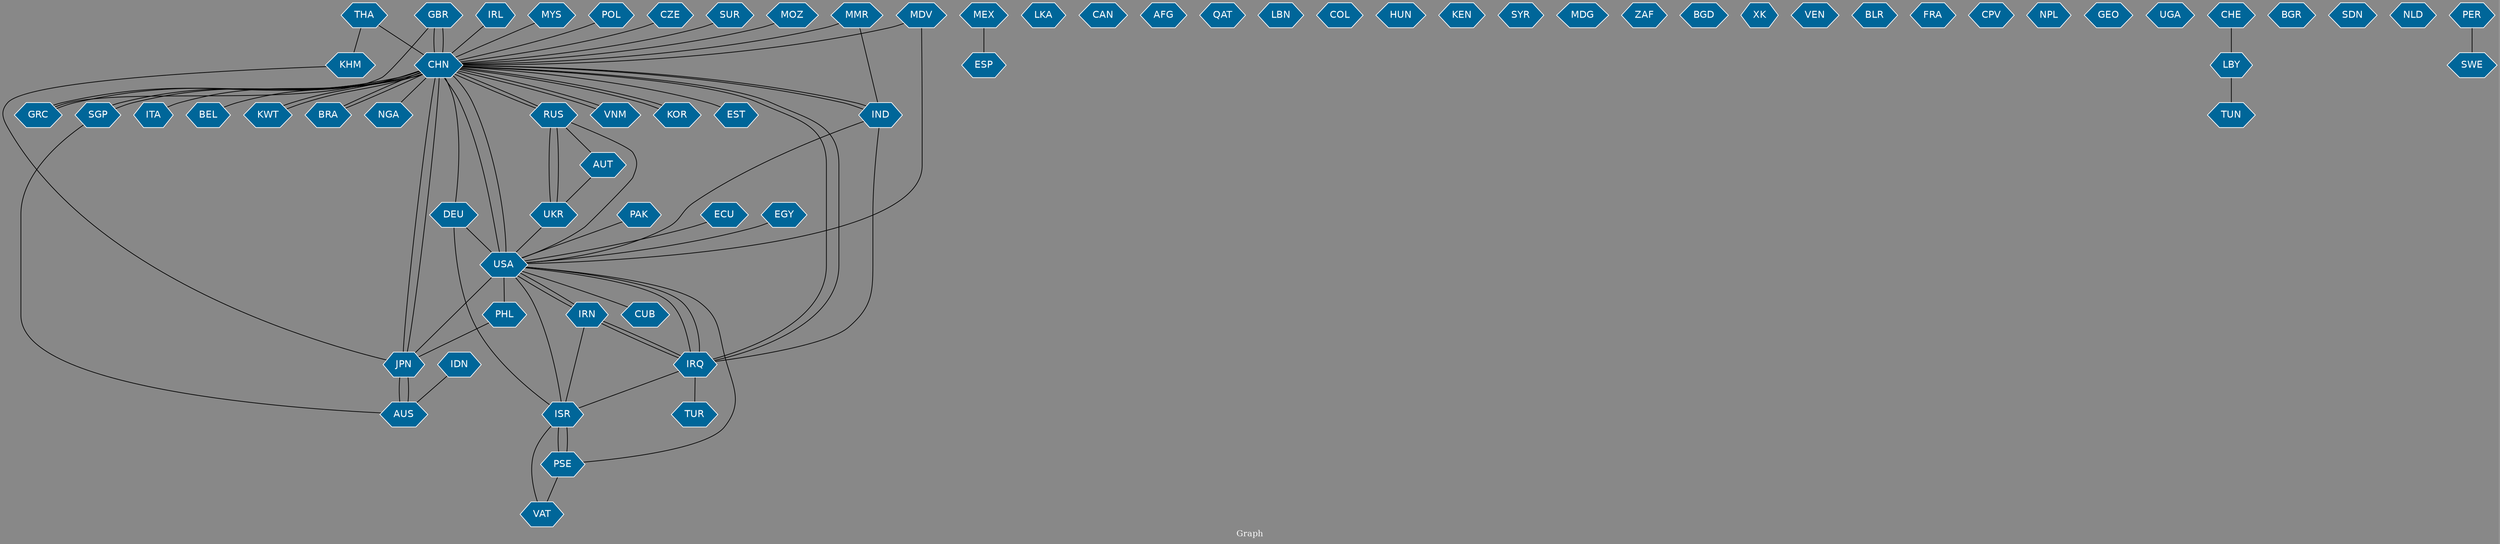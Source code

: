// Countries together in item graph
graph {
	graph [bgcolor="#888888" fontcolor=white fontsize=12 label="Graph" outputorder=edgesfirst overlap=prism]
	node [color=white fillcolor="#006699" fontcolor=white fontname=Helvetica shape=hexagon style=filled]
	edge [arrowhead=open color=black fontcolor=white fontname=Courier fontsize=12]
		GBR [label=GBR]
		CHN [label=CHN]
		IND [label=IND]
		MYS [label=MYS]
		USA [label=USA]
		DEU [label=DEU]
		BRA [label=BRA]
		UKR [label=UKR]
		JPN [label=JPN]
		RUS [label=RUS]
		EGY [label=EGY]
		CUB [label=CUB]
		NGA [label=NGA]
		THA [label=THA]
		KHM [label=KHM]
		TUR [label=TUR]
		PAK [label=PAK]
		MMR [label=MMR]
		ISR [label=ISR]
		GRC [label=GRC]
		ESP [label=ESP]
		PSE [label=PSE]
		POL [label=POL]
		LKA [label=LKA]
		IRQ [label=IRQ]
		PHL [label=PHL]
		CAN [label=CAN]
		IRN [label=IRN]
		AFG [label=AFG]
		SGP [label=SGP]
		VAT [label=VAT]
		QAT [label=QAT]
		CZE [label=CZE]
		LBN [label=LBN]
		AUS [label=AUS]
		COL [label=COL]
		MDV [label=MDV]
		VNM [label=VNM]
		KOR [label=KOR]
		HUN [label=HUN]
		IDN [label=IDN]
		KEN [label=KEN]
		SYR [label=SYR]
		AUT [label=AUT]
		EST [label=EST]
		MDG [label=MDG]
		SUR [label=SUR]
		ZAF [label=ZAF]
		BGD [label=BGD]
		XK [label=XK]
		MOZ [label=MOZ]
		VEN [label=VEN]
		BLR [label=BLR]
		MEX [label=MEX]
		FRA [label=FRA]
		ITA [label=ITA]
		CPV [label=CPV]
		NPL [label=NPL]
		GEO [label=GEO]
		UGA [label=UGA]
		LBY [label=LBY]
		CHE [label=CHE]
		BGR [label=BGR]
		BEL [label=BEL]
		KWT [label=KWT]
		SDN [label=SDN]
		IRL [label=IRL]
		TUN [label=TUN]
		NLD [label=NLD]
		ECU [label=ECU]
		PER [label=PER]
		SWE [label=SWE]
			GRC -- CHN [weight=15]
			DEU -- ISR [weight=1]
			LBY -- TUN [weight=1]
			THA -- KHM [weight=2]
			ISR -- PSE [weight=4]
			UKR -- RUS [weight=8]
			CZE -- CHN [weight=1]
			IRN -- USA [weight=3]
			IRQ -- IRN [weight=3]
			PAK -- USA [weight=2]
			CHN -- USA [weight=16]
			IRN -- IRQ [weight=2]
			CHN -- KWT [weight=1]
			MOZ -- CHN [weight=1]
			CHN -- GBR [weight=12]
			CHN -- IRQ [weight=3]
			IRQ -- USA [weight=4]
			GBR -- CHN [weight=18]
			IRL -- CHN [weight=1]
			IRQ -- TUR [weight=2]
			SGP -- CHN [weight=1]
			USA -- PHL [weight=1]
			USA -- PSE [weight=1]
			CHN -- IND [weight=2]
			AUT -- UKR [weight=1]
			CHN -- RUS [weight=1]
			ECU -- USA [weight=1]
			CHN -- ITA [weight=1]
			MDV -- CHN [weight=1]
			IND -- USA [weight=1]
			CHN -- SGP [weight=1]
			KHM -- JPN [weight=1]
			IRQ -- ISR [weight=1]
			CHE -- LBY [weight=1]
			CHN -- VNM [weight=1]
			SUR -- CHN [weight=1]
			USA -- IRQ [weight=5]
			EGY -- USA [weight=1]
			IRQ -- CHN [weight=4]
			IND -- CHN [weight=1]
			THA -- CHN [weight=2]
			CHN -- JPN [weight=6]
			PSE -- VAT [weight=1]
			POL -- CHN [weight=1]
			RUS -- USA [weight=4]
			PHL -- JPN [weight=1]
			USA -- CUB [weight=1]
			AUS -- JPN [weight=1]
			RUS -- UKR [weight=6]
			IRN -- ISR [weight=1]
			VNM -- CHN [weight=4]
			CHN -- DEU [weight=1]
			PSE -- ISR [weight=3]
			USA -- JPN [weight=2]
			MMR -- IND [weight=1]
			IRQ -- IND [weight=1]
			CHN -- BEL [weight=1]
			ISR -- USA [weight=2]
			MDV -- USA [weight=1]
			USA -- CHN [weight=15]
			KWT -- CHN [weight=1]
			UKR -- USA [weight=1]
			JPN -- CHN [weight=14]
			MEX -- ESP [weight=1]
			DEU -- USA [weight=1]
			KOR -- CHN [weight=1]
			CHN -- NGA [weight=1]
			CHN -- BRA [weight=1]
			GBR -- GRC [weight=2]
			VAT -- ISR [weight=1]
			BRA -- CHN [weight=1]
			JPN -- AUS [weight=1]
			IDN -- AUS [weight=1]
			CHN -- KOR [weight=3]
			PER -- SWE [weight=1]
			MYS -- CHN [weight=1]
			RUS -- CHN [weight=2]
			CHN -- GRC [weight=12]
			USA -- IRN [weight=1]
			CHN -- EST [weight=1]
			RUS -- AUT [weight=1]
			MMR -- CHN [weight=3]
			SGP -- AUS [weight=1]
}